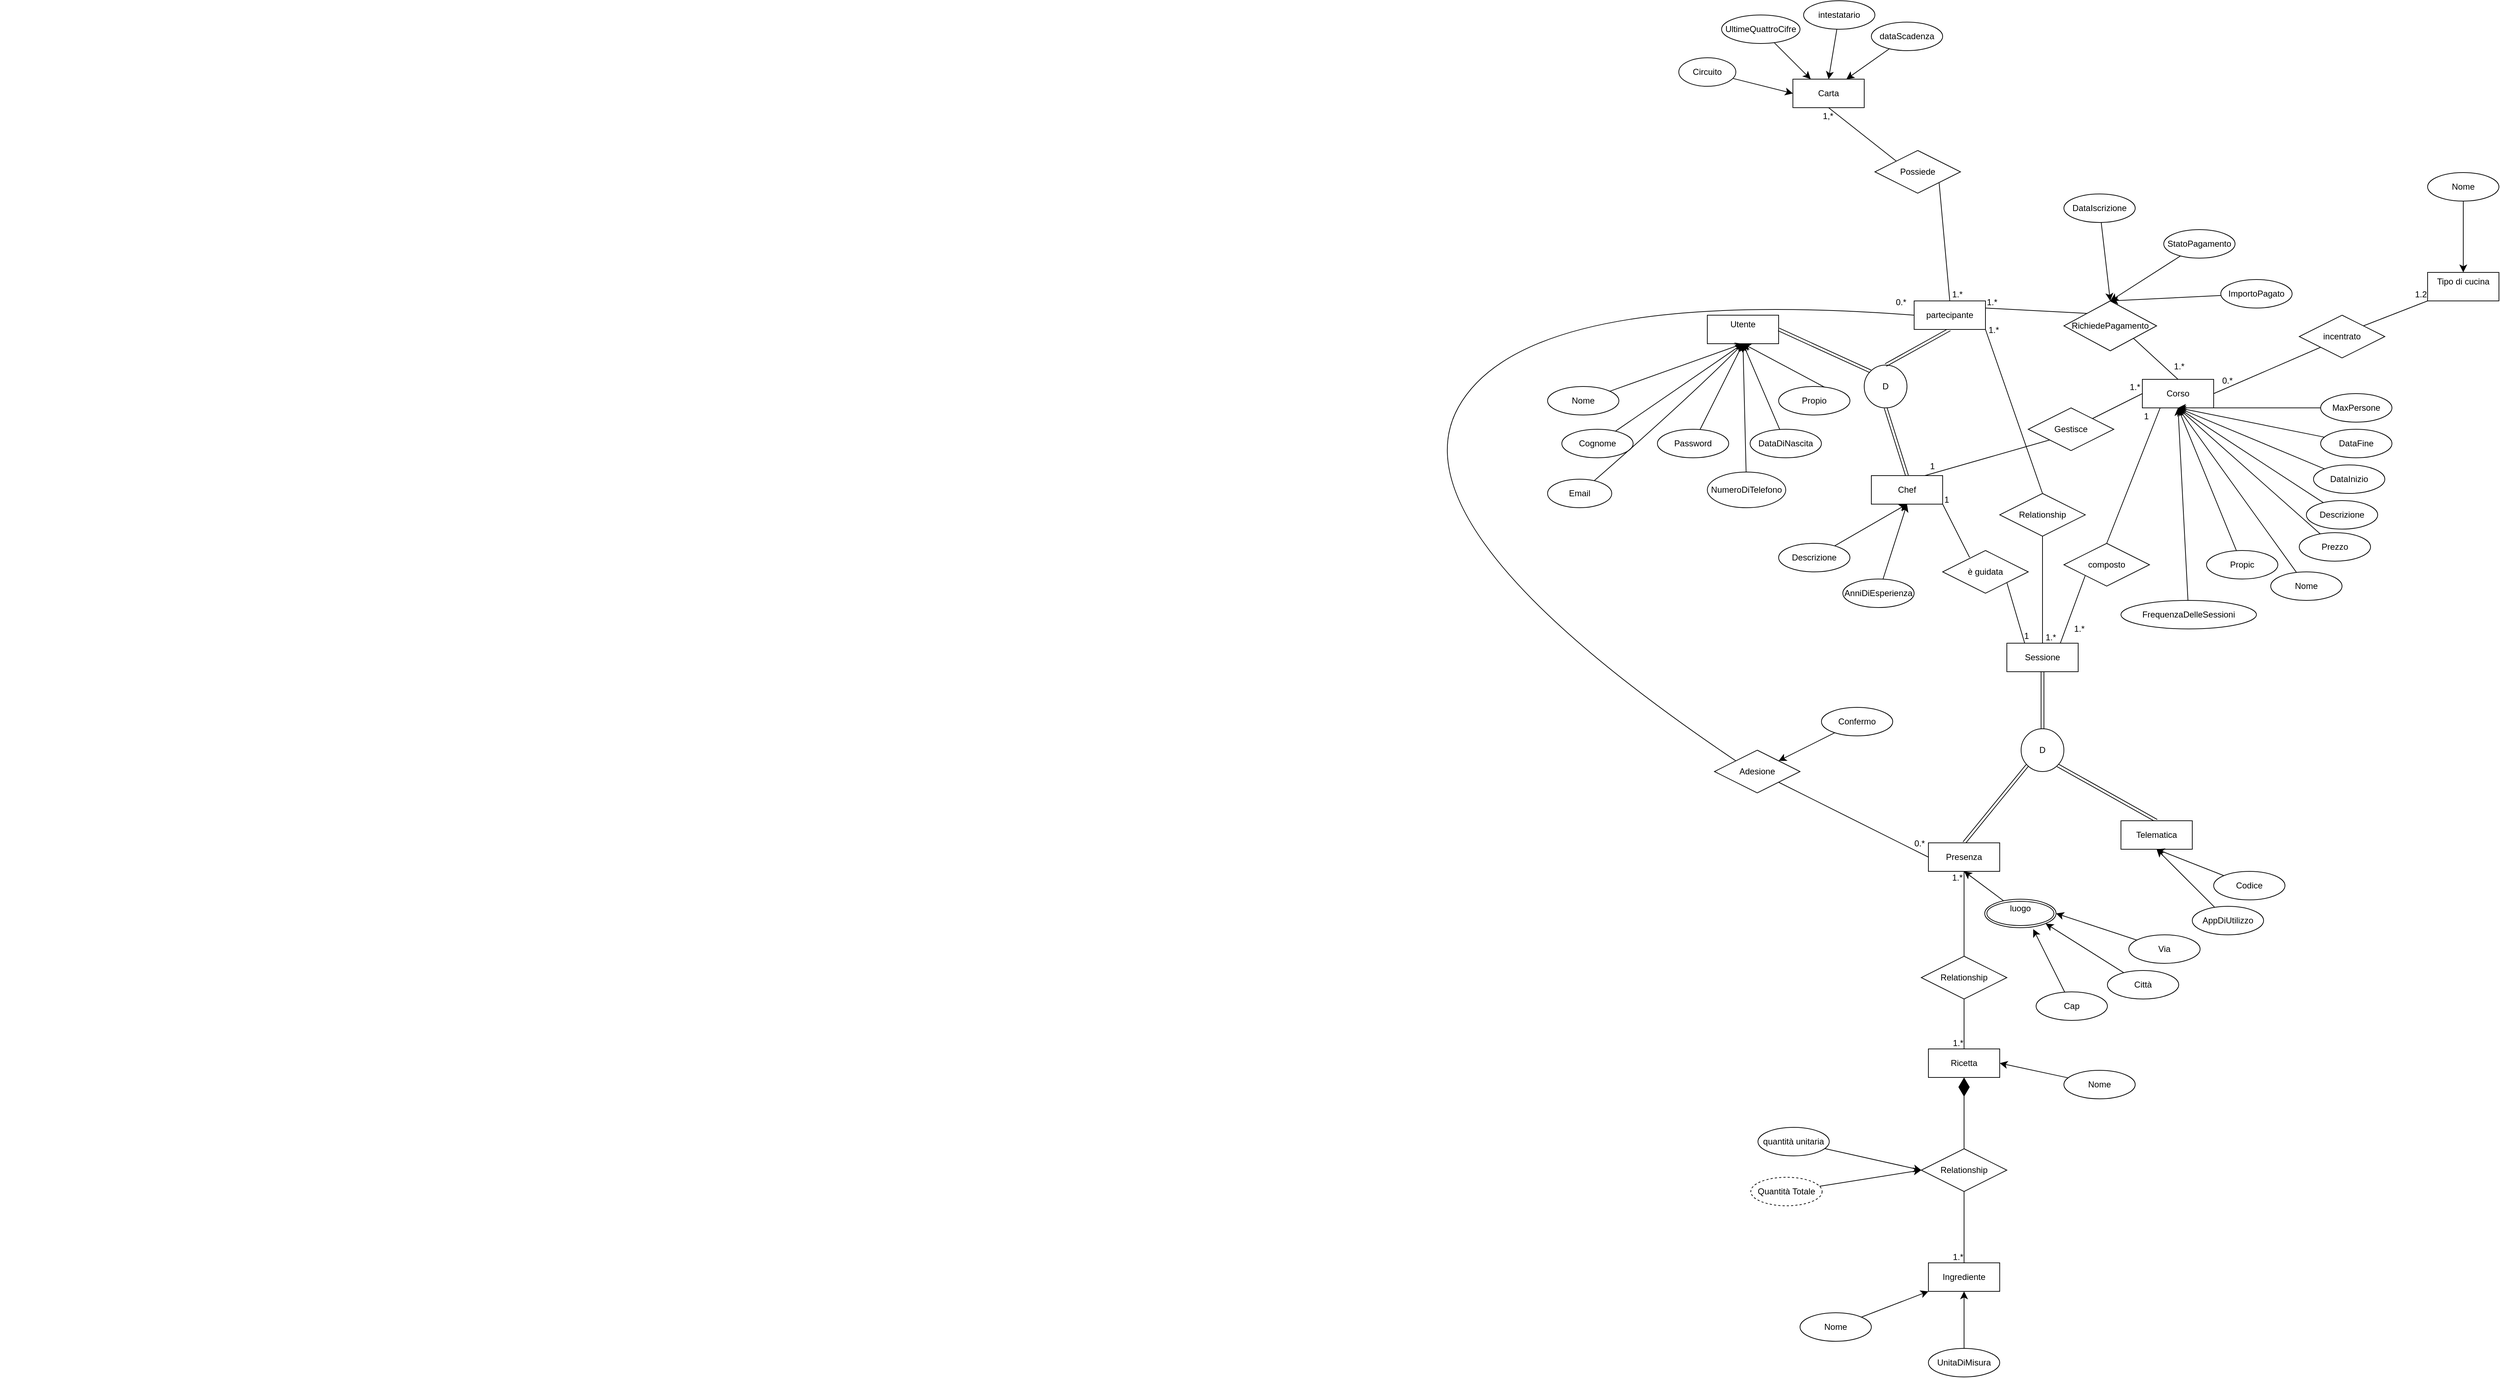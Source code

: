 <mxfile version="27.1.6">
  <diagram name="Pagina-1" id="_8NmQtCOpADm9g1WlO45">
    <mxGraphModel dx="6625" dy="2220" grid="1" gridSize="10" guides="1" tooltips="1" connect="1" arrows="1" fold="1" page="1" pageScale="1" pageWidth="3000" pageHeight="2000" math="0" shadow="0">
      <root>
        <mxCell id="0" />
        <mxCell id="1" parent="0" />
        <mxCell id="qrsXGmpvZLYkuF83ppaC-1" value="Carta" style="whiteSpace=wrap;html=1;align=center;" vertex="1" parent="1">
          <mxGeometry x="1124" y="160" width="100" height="40" as="geometry" />
        </mxCell>
        <mxCell id="qrsXGmpvZLYkuF83ppaC-8" style="edgeStyle=none;curved=1;rounded=0;orthogonalLoop=1;jettySize=auto;html=1;entryX=0.25;entryY=0;entryDx=0;entryDy=0;fontSize=12;startSize=8;endSize=8;" edge="1" parent="1" source="qrsXGmpvZLYkuF83ppaC-2" target="qrsXGmpvZLYkuF83ppaC-1">
          <mxGeometry relative="1" as="geometry" />
        </mxCell>
        <mxCell id="qrsXGmpvZLYkuF83ppaC-2" value="UltimeQuattroCifre" style="ellipse;whiteSpace=wrap;html=1;align=center;" vertex="1" parent="1">
          <mxGeometry x="1024" y="70" width="110" height="40" as="geometry" />
        </mxCell>
        <mxCell id="qrsXGmpvZLYkuF83ppaC-9" style="edgeStyle=none;curved=1;rounded=0;orthogonalLoop=1;jettySize=auto;html=1;entryX=0.5;entryY=0;entryDx=0;entryDy=0;fontSize=12;startSize=8;endSize=8;" edge="1" parent="1" source="qrsXGmpvZLYkuF83ppaC-3" target="qrsXGmpvZLYkuF83ppaC-1">
          <mxGeometry relative="1" as="geometry" />
        </mxCell>
        <mxCell id="qrsXGmpvZLYkuF83ppaC-3" value="intestatario" style="ellipse;whiteSpace=wrap;html=1;align=center;" vertex="1" parent="1">
          <mxGeometry x="1139" y="50" width="100" height="40" as="geometry" />
        </mxCell>
        <mxCell id="qrsXGmpvZLYkuF83ppaC-10" style="edgeStyle=none;curved=1;rounded=0;orthogonalLoop=1;jettySize=auto;html=1;entryX=0.75;entryY=0;entryDx=0;entryDy=0;fontSize=12;startSize=8;endSize=8;" edge="1" parent="1" source="qrsXGmpvZLYkuF83ppaC-4" target="qrsXGmpvZLYkuF83ppaC-1">
          <mxGeometry relative="1" as="geometry" />
        </mxCell>
        <mxCell id="qrsXGmpvZLYkuF83ppaC-4" value="dataScadenza" style="ellipse;whiteSpace=wrap;html=1;align=center;" vertex="1" parent="1">
          <mxGeometry x="1234" y="80" width="100" height="40" as="geometry" />
        </mxCell>
        <mxCell id="qrsXGmpvZLYkuF83ppaC-7" style="edgeStyle=none;curved=1;rounded=0;orthogonalLoop=1;jettySize=auto;html=1;entryX=0;entryY=0.5;entryDx=0;entryDy=0;fontSize=12;startSize=8;endSize=8;" edge="1" parent="1" source="qrsXGmpvZLYkuF83ppaC-5" target="qrsXGmpvZLYkuF83ppaC-1">
          <mxGeometry relative="1" as="geometry" />
        </mxCell>
        <mxCell id="qrsXGmpvZLYkuF83ppaC-5" value="Circuito" style="ellipse;whiteSpace=wrap;html=1;align=center;" vertex="1" parent="1">
          <mxGeometry x="964" y="130" width="80" height="40" as="geometry" />
        </mxCell>
        <mxCell id="qrsXGmpvZLYkuF83ppaC-11" value="Utente&lt;div&gt;&lt;br&gt;&lt;/div&gt;" style="whiteSpace=wrap;html=1;align=center;" vertex="1" parent="1">
          <mxGeometry x="1004" y="491" width="100" height="40" as="geometry" />
        </mxCell>
        <mxCell id="qrsXGmpvZLYkuF83ppaC-24" style="edgeStyle=none;curved=1;rounded=0;orthogonalLoop=1;jettySize=auto;html=1;entryX=0.5;entryY=1;entryDx=0;entryDy=0;fontSize=12;startSize=8;endSize=8;" edge="1" parent="1" source="qrsXGmpvZLYkuF83ppaC-12" target="qrsXGmpvZLYkuF83ppaC-11">
          <mxGeometry relative="1" as="geometry" />
        </mxCell>
        <mxCell id="qrsXGmpvZLYkuF83ppaC-12" value="Cognome" style="ellipse;whiteSpace=wrap;html=1;align=center;" vertex="1" parent="1">
          <mxGeometry x="800" y="651" width="100" height="40" as="geometry" />
        </mxCell>
        <mxCell id="qrsXGmpvZLYkuF83ppaC-22" style="edgeStyle=none;curved=1;rounded=0;orthogonalLoop=1;jettySize=auto;html=1;entryX=0.5;entryY=1;entryDx=0;entryDy=0;fontSize=12;startSize=8;endSize=8;exitX=1;exitY=0.5;exitDx=0;exitDy=0;" edge="1" parent="1" source="qrsXGmpvZLYkuF83ppaC-13" target="qrsXGmpvZLYkuF83ppaC-11">
          <mxGeometry relative="1" as="geometry">
            <mxPoint x="882.627" y="473.699" as="sourcePoint" />
          </mxGeometry>
        </mxCell>
        <mxCell id="qrsXGmpvZLYkuF83ppaC-13" value="Propio" style="ellipse;whiteSpace=wrap;html=1;align=center;" vertex="1" parent="1">
          <mxGeometry x="1104" y="591" width="100" height="40" as="geometry" />
        </mxCell>
        <mxCell id="qrsXGmpvZLYkuF83ppaC-25" style="edgeStyle=none;curved=1;rounded=0;orthogonalLoop=1;jettySize=auto;html=1;entryX=0.5;entryY=1;entryDx=0;entryDy=0;fontSize=12;startSize=8;endSize=8;" edge="1" parent="1" source="qrsXGmpvZLYkuF83ppaC-14" target="qrsXGmpvZLYkuF83ppaC-11">
          <mxGeometry relative="1" as="geometry" />
        </mxCell>
        <mxCell id="qrsXGmpvZLYkuF83ppaC-14" value="Nome" style="ellipse;whiteSpace=wrap;html=1;align=center;" vertex="1" parent="1">
          <mxGeometry x="780" y="591" width="100" height="40" as="geometry" />
        </mxCell>
        <mxCell id="qrsXGmpvZLYkuF83ppaC-23" style="edgeStyle=none;curved=1;rounded=0;orthogonalLoop=1;jettySize=auto;html=1;entryX=0.5;entryY=1;entryDx=0;entryDy=0;fontSize=12;startSize=8;endSize=8;" edge="1" parent="1" source="qrsXGmpvZLYkuF83ppaC-15" target="qrsXGmpvZLYkuF83ppaC-11">
          <mxGeometry relative="1" as="geometry" />
        </mxCell>
        <mxCell id="qrsXGmpvZLYkuF83ppaC-15" value="NumeroDiTelefono" style="ellipse;whiteSpace=wrap;html=1;align=center;" vertex="1" parent="1">
          <mxGeometry x="1004" y="711" width="110" height="50" as="geometry" />
        </mxCell>
        <mxCell id="qrsXGmpvZLYkuF83ppaC-21" style="edgeStyle=none;curved=1;rounded=0;orthogonalLoop=1;jettySize=auto;html=1;entryX=0.5;entryY=1;entryDx=0;entryDy=0;fontSize=12;startSize=8;endSize=8;" edge="1" parent="1" source="qrsXGmpvZLYkuF83ppaC-16" target="qrsXGmpvZLYkuF83ppaC-11">
          <mxGeometry relative="1" as="geometry" />
        </mxCell>
        <mxCell id="qrsXGmpvZLYkuF83ppaC-16" value="DataDiNascita" style="ellipse;whiteSpace=wrap;html=1;align=center;" vertex="1" parent="1">
          <mxGeometry x="1064" y="651" width="100" height="40" as="geometry" />
        </mxCell>
        <mxCell id="qrsXGmpvZLYkuF83ppaC-19" style="edgeStyle=none;curved=1;rounded=0;orthogonalLoop=1;jettySize=auto;html=1;entryX=0.5;entryY=1;entryDx=0;entryDy=0;fontSize=12;startSize=8;endSize=8;" edge="1" parent="1" source="qrsXGmpvZLYkuF83ppaC-17" target="qrsXGmpvZLYkuF83ppaC-11">
          <mxGeometry relative="1" as="geometry">
            <Array as="points">
              <mxPoint x="974" y="611" />
            </Array>
          </mxGeometry>
        </mxCell>
        <mxCell id="qrsXGmpvZLYkuF83ppaC-17" value="Email" style="ellipse;whiteSpace=wrap;html=1;align=center;" vertex="1" parent="1">
          <mxGeometry x="780" y="721" width="90" height="40" as="geometry" />
        </mxCell>
        <mxCell id="qrsXGmpvZLYkuF83ppaC-20" style="edgeStyle=none;curved=1;rounded=0;orthogonalLoop=1;jettySize=auto;html=1;entryX=0.5;entryY=1;entryDx=0;entryDy=0;fontSize=12;startSize=8;endSize=8;" edge="1" parent="1" source="qrsXGmpvZLYkuF83ppaC-18" target="qrsXGmpvZLYkuF83ppaC-11">
          <mxGeometry relative="1" as="geometry" />
        </mxCell>
        <mxCell id="qrsXGmpvZLYkuF83ppaC-18" value="Password" style="ellipse;whiteSpace=wrap;html=1;align=center;" vertex="1" parent="1">
          <mxGeometry x="934" y="651" width="100" height="40" as="geometry" />
        </mxCell>
        <mxCell id="qrsXGmpvZLYkuF83ppaC-26" value="" style="verticalLabelPosition=bottom;verticalAlign=top;html=1;shape=mxgraph.flowchart.on-page_reference;" vertex="1" parent="1">
          <mxGeometry x="1224" y="561" width="60" height="60" as="geometry" />
        </mxCell>
        <mxCell id="qrsXGmpvZLYkuF83ppaC-27" value="" style="shape=link;html=1;rounded=0;fontSize=12;startSize=8;endSize=8;curved=1;entryX=0.145;entryY=0.145;entryDx=0;entryDy=0;entryPerimeter=0;" edge="1" parent="1" target="qrsXGmpvZLYkuF83ppaC-26">
          <mxGeometry relative="1" as="geometry">
            <mxPoint x="1104" y="511" as="sourcePoint" />
            <mxPoint x="1264" y="511" as="targetPoint" />
          </mxGeometry>
        </mxCell>
        <mxCell id="qrsXGmpvZLYkuF83ppaC-31" value="D" style="text;html=1;align=center;verticalAlign=middle;whiteSpace=wrap;rounded=0;" vertex="1" parent="1">
          <mxGeometry x="1224" y="576" width="60" height="30" as="geometry" />
        </mxCell>
        <mxCell id="qrsXGmpvZLYkuF83ppaC-32" value="" style="shape=link;html=1;rounded=0;fontSize=12;startSize=8;endSize=8;curved=1;entryX=0.5;entryY=1;entryDx=0;entryDy=0;entryPerimeter=0;exitX=0.5;exitY=0;exitDx=0;exitDy=0;" edge="1" parent="1" source="qrsXGmpvZLYkuF83ppaC-35" target="qrsXGmpvZLYkuF83ppaC-26">
          <mxGeometry width="100" relative="1" as="geometry">
            <mxPoint x="1264" y="711" as="sourcePoint" />
            <mxPoint x="1194" y="671" as="targetPoint" />
          </mxGeometry>
        </mxCell>
        <mxCell id="qrsXGmpvZLYkuF83ppaC-33" value="" style="shape=link;html=1;rounded=0;fontSize=12;startSize=8;endSize=8;curved=1;entryX=0.5;entryY=0;entryDx=0;entryDy=0;entryPerimeter=0;exitX=0.5;exitY=1;exitDx=0;exitDy=0;" edge="1" parent="1" source="qrsXGmpvZLYkuF83ppaC-34" target="qrsXGmpvZLYkuF83ppaC-26">
          <mxGeometry width="100" relative="1" as="geometry">
            <mxPoint x="1324" y="501" as="sourcePoint" />
            <mxPoint x="1194" y="581" as="targetPoint" />
          </mxGeometry>
        </mxCell>
        <mxCell id="qrsXGmpvZLYkuF83ppaC-34" value="partecipante" style="whiteSpace=wrap;html=1;align=center;" vertex="1" parent="1">
          <mxGeometry x="1294" y="471" width="100" height="40" as="geometry" />
        </mxCell>
        <mxCell id="qrsXGmpvZLYkuF83ppaC-35" value="Chef" style="whiteSpace=wrap;html=1;align=center;" vertex="1" parent="1">
          <mxGeometry x="1234" y="716" width="100" height="40" as="geometry" />
        </mxCell>
        <mxCell id="qrsXGmpvZLYkuF83ppaC-36" value="Possiede" style="shape=rhombus;perimeter=rhombusPerimeter;whiteSpace=wrap;html=1;align=center;" vertex="1" parent="1">
          <mxGeometry x="1239" y="260" width="120" height="60" as="geometry" />
        </mxCell>
        <mxCell id="qrsXGmpvZLYkuF83ppaC-40" value="" style="endArrow=none;html=1;rounded=0;fontSize=12;startSize=8;endSize=8;curved=1;entryX=0.5;entryY=0;entryDx=0;entryDy=0;exitX=1;exitY=1;exitDx=0;exitDy=0;" edge="1" parent="1" source="qrsXGmpvZLYkuF83ppaC-36" target="qrsXGmpvZLYkuF83ppaC-34">
          <mxGeometry relative="1" as="geometry">
            <mxPoint x="1144" y="411" as="sourcePoint" />
            <mxPoint x="1304" y="411" as="targetPoint" />
          </mxGeometry>
        </mxCell>
        <mxCell id="qrsXGmpvZLYkuF83ppaC-42" value="1.*" style="resizable=0;html=1;whiteSpace=wrap;align=right;verticalAlign=bottom;" connectable="0" vertex="1" parent="qrsXGmpvZLYkuF83ppaC-40">
          <mxGeometry x="1" relative="1" as="geometry">
            <mxPoint x="20" as="offset" />
          </mxGeometry>
        </mxCell>
        <mxCell id="qrsXGmpvZLYkuF83ppaC-43" value="" style="endArrow=none;html=1;rounded=0;fontSize=12;startSize=8;endSize=8;curved=1;exitX=0.5;exitY=1;exitDx=0;exitDy=0;entryX=0;entryY=0;entryDx=0;entryDy=0;" edge="1" parent="1" source="qrsXGmpvZLYkuF83ppaC-1" target="qrsXGmpvZLYkuF83ppaC-36">
          <mxGeometry relative="1" as="geometry">
            <mxPoint x="1184" y="280" as="sourcePoint" />
            <mxPoint x="1344" y="280" as="targetPoint" />
          </mxGeometry>
        </mxCell>
        <mxCell id="qrsXGmpvZLYkuF83ppaC-44" value="1,*" style="resizable=0;html=1;whiteSpace=wrap;align=left;verticalAlign=bottom;" connectable="0" vertex="1" parent="qrsXGmpvZLYkuF83ppaC-43">
          <mxGeometry x="-1" relative="1" as="geometry">
            <mxPoint x="-10" y="20" as="offset" />
          </mxGeometry>
        </mxCell>
        <mxCell id="qrsXGmpvZLYkuF83ppaC-48" style="edgeStyle=none;curved=1;rounded=0;orthogonalLoop=1;jettySize=auto;html=1;entryX=0.5;entryY=1;entryDx=0;entryDy=0;fontSize=12;startSize=8;endSize=8;" edge="1" parent="1" source="qrsXGmpvZLYkuF83ppaC-47" target="qrsXGmpvZLYkuF83ppaC-35">
          <mxGeometry relative="1" as="geometry" />
        </mxCell>
        <mxCell id="qrsXGmpvZLYkuF83ppaC-47" value="Descrizione" style="ellipse;whiteSpace=wrap;html=1;align=center;" vertex="1" parent="1">
          <mxGeometry x="1104" y="811" width="100" height="40" as="geometry" />
        </mxCell>
        <mxCell id="qrsXGmpvZLYkuF83ppaC-50" style="edgeStyle=none;curved=1;rounded=0;orthogonalLoop=1;jettySize=auto;html=1;entryX=0.5;entryY=1;entryDx=0;entryDy=0;fontSize=12;startSize=8;endSize=8;" edge="1" parent="1" source="qrsXGmpvZLYkuF83ppaC-49" target="qrsXGmpvZLYkuF83ppaC-35">
          <mxGeometry relative="1" as="geometry" />
        </mxCell>
        <mxCell id="qrsXGmpvZLYkuF83ppaC-49" value="AnniDiEsperienza" style="ellipse;whiteSpace=wrap;html=1;align=center;" vertex="1" parent="1">
          <mxGeometry x="1194" y="861" width="100" height="40" as="geometry" />
        </mxCell>
        <mxCell id="qrsXGmpvZLYkuF83ppaC-51" value="Corso" style="whiteSpace=wrap;html=1;align=center;" vertex="1" parent="1">
          <mxGeometry x="1614" y="581" width="100" height="40" as="geometry" />
        </mxCell>
        <mxCell id="qrsXGmpvZLYkuF83ppaC-68" style="edgeStyle=none;curved=1;rounded=0;orthogonalLoop=1;jettySize=auto;html=1;entryX=0.5;entryY=1;entryDx=0;entryDy=0;fontSize=12;startSize=8;endSize=8;" edge="1" parent="1" source="qrsXGmpvZLYkuF83ppaC-52" target="qrsXGmpvZLYkuF83ppaC-51">
          <mxGeometry relative="1" as="geometry" />
        </mxCell>
        <mxCell id="qrsXGmpvZLYkuF83ppaC-52" value="Nome" style="ellipse;whiteSpace=wrap;html=1;align=center;" vertex="1" parent="1">
          <mxGeometry x="1794" y="851" width="100" height="40" as="geometry" />
        </mxCell>
        <mxCell id="qrsXGmpvZLYkuF83ppaC-61" style="edgeStyle=none;curved=1;rounded=0;orthogonalLoop=1;jettySize=auto;html=1;entryX=0.5;entryY=1;entryDx=0;entryDy=0;fontSize=12;startSize=8;endSize=8;" edge="1" parent="1" source="qrsXGmpvZLYkuF83ppaC-54" target="qrsXGmpvZLYkuF83ppaC-51">
          <mxGeometry relative="1" as="geometry" />
        </mxCell>
        <mxCell id="qrsXGmpvZLYkuF83ppaC-54" value="FrequenzaDelleSessioni" style="ellipse;whiteSpace=wrap;html=1;align=center;" vertex="1" parent="1">
          <mxGeometry x="1584" y="891" width="190" height="40" as="geometry" />
        </mxCell>
        <mxCell id="qrsXGmpvZLYkuF83ppaC-66" style="edgeStyle=none;curved=1;rounded=0;orthogonalLoop=1;jettySize=auto;html=1;entryX=0.5;entryY=1;entryDx=0;entryDy=0;fontSize=12;startSize=8;endSize=8;" edge="1" parent="1" source="qrsXGmpvZLYkuF83ppaC-55" target="qrsXGmpvZLYkuF83ppaC-51">
          <mxGeometry relative="1" as="geometry" />
        </mxCell>
        <mxCell id="qrsXGmpvZLYkuF83ppaC-55" value="Propic" style="ellipse;whiteSpace=wrap;html=1;align=center;" vertex="1" parent="1">
          <mxGeometry x="1704" y="821" width="100" height="40" as="geometry" />
        </mxCell>
        <mxCell id="qrsXGmpvZLYkuF83ppaC-62" style="edgeStyle=none;curved=1;rounded=0;orthogonalLoop=1;jettySize=auto;html=1;entryX=0.5;entryY=1;entryDx=0;entryDy=0;fontSize=12;startSize=8;endSize=8;" edge="1" parent="1" source="qrsXGmpvZLYkuF83ppaC-56" target="qrsXGmpvZLYkuF83ppaC-51">
          <mxGeometry relative="1" as="geometry" />
        </mxCell>
        <mxCell id="qrsXGmpvZLYkuF83ppaC-56" value="Prezzo" style="ellipse;whiteSpace=wrap;html=1;align=center;" vertex="1" parent="1">
          <mxGeometry x="1834" y="796" width="100" height="40" as="geometry" />
        </mxCell>
        <mxCell id="qrsXGmpvZLYkuF83ppaC-63" style="edgeStyle=none;curved=1;rounded=0;orthogonalLoop=1;jettySize=auto;html=1;entryX=0.5;entryY=1;entryDx=0;entryDy=0;fontSize=12;startSize=8;endSize=8;" edge="1" parent="1" source="qrsXGmpvZLYkuF83ppaC-57" target="qrsXGmpvZLYkuF83ppaC-51">
          <mxGeometry relative="1" as="geometry" />
        </mxCell>
        <mxCell id="qrsXGmpvZLYkuF83ppaC-57" value="Descrizione" style="ellipse;whiteSpace=wrap;html=1;align=center;" vertex="1" parent="1">
          <mxGeometry x="1844" y="751" width="100" height="40" as="geometry" />
        </mxCell>
        <mxCell id="qrsXGmpvZLYkuF83ppaC-64" style="edgeStyle=none;curved=1;rounded=0;orthogonalLoop=1;jettySize=auto;html=1;entryX=0.5;entryY=1;entryDx=0;entryDy=0;fontSize=12;startSize=8;endSize=8;" edge="1" parent="1" source="qrsXGmpvZLYkuF83ppaC-58" target="qrsXGmpvZLYkuF83ppaC-51">
          <mxGeometry relative="1" as="geometry" />
        </mxCell>
        <mxCell id="qrsXGmpvZLYkuF83ppaC-58" value="DataInizio" style="ellipse;whiteSpace=wrap;html=1;align=center;" vertex="1" parent="1">
          <mxGeometry x="1854" y="701" width="100" height="40" as="geometry" />
        </mxCell>
        <mxCell id="qrsXGmpvZLYkuF83ppaC-65" style="edgeStyle=none;curved=1;rounded=0;orthogonalLoop=1;jettySize=auto;html=1;entryX=0.5;entryY=1;entryDx=0;entryDy=0;fontSize=12;startSize=8;endSize=8;" edge="1" parent="1" source="qrsXGmpvZLYkuF83ppaC-59" target="qrsXGmpvZLYkuF83ppaC-51">
          <mxGeometry relative="1" as="geometry" />
        </mxCell>
        <mxCell id="qrsXGmpvZLYkuF83ppaC-59" value="DataFine" style="ellipse;whiteSpace=wrap;html=1;align=center;" vertex="1" parent="1">
          <mxGeometry x="1864" y="651" width="100" height="40" as="geometry" />
        </mxCell>
        <mxCell id="qrsXGmpvZLYkuF83ppaC-67" style="edgeStyle=none;curved=1;rounded=0;orthogonalLoop=1;jettySize=auto;html=1;entryX=0.5;entryY=1;entryDx=0;entryDy=0;fontSize=12;startSize=8;endSize=8;" edge="1" parent="1" source="qrsXGmpvZLYkuF83ppaC-60" target="qrsXGmpvZLYkuF83ppaC-51">
          <mxGeometry relative="1" as="geometry" />
        </mxCell>
        <mxCell id="qrsXGmpvZLYkuF83ppaC-60" value="MaxPersone" style="ellipse;whiteSpace=wrap;html=1;align=center;" vertex="1" parent="1">
          <mxGeometry x="1864" y="601" width="100" height="40" as="geometry" />
        </mxCell>
        <mxCell id="qrsXGmpvZLYkuF83ppaC-69" value="RichiedePagamento" style="shape=rhombus;perimeter=rhombusPerimeter;whiteSpace=wrap;html=1;align=center;" vertex="1" parent="1">
          <mxGeometry x="1504" y="471" width="130" height="70" as="geometry" />
        </mxCell>
        <mxCell id="qrsXGmpvZLYkuF83ppaC-72" value="" style="endArrow=none;html=1;rounded=0;fontSize=12;startSize=8;endSize=8;curved=1;entryX=0.5;entryY=0;entryDx=0;entryDy=0;exitX=1;exitY=1;exitDx=0;exitDy=0;" edge="1" parent="1" source="qrsXGmpvZLYkuF83ppaC-69" target="qrsXGmpvZLYkuF83ppaC-51">
          <mxGeometry relative="1" as="geometry">
            <mxPoint x="1394" y="551" as="sourcePoint" />
            <mxPoint x="1554" y="551" as="targetPoint" />
          </mxGeometry>
        </mxCell>
        <mxCell id="qrsXGmpvZLYkuF83ppaC-74" value="1.*" style="resizable=0;html=1;whiteSpace=wrap;align=right;verticalAlign=bottom;" connectable="0" vertex="1" parent="qrsXGmpvZLYkuF83ppaC-72">
          <mxGeometry x="1" relative="1" as="geometry">
            <mxPoint x="10" y="-10" as="offset" />
          </mxGeometry>
        </mxCell>
        <mxCell id="qrsXGmpvZLYkuF83ppaC-75" value="" style="endArrow=none;html=1;rounded=0;fontSize=12;startSize=8;endSize=8;curved=1;exitX=1;exitY=0.25;exitDx=0;exitDy=0;entryX=0;entryY=0;entryDx=0;entryDy=0;" edge="1" parent="1" source="qrsXGmpvZLYkuF83ppaC-34" target="qrsXGmpvZLYkuF83ppaC-69">
          <mxGeometry relative="1" as="geometry">
            <mxPoint x="1394" y="551" as="sourcePoint" />
            <mxPoint x="1554" y="551" as="targetPoint" />
          </mxGeometry>
        </mxCell>
        <mxCell id="qrsXGmpvZLYkuF83ppaC-76" value="1.*" style="resizable=0;html=1;whiteSpace=wrap;align=left;verticalAlign=bottom;" connectable="0" vertex="1" parent="qrsXGmpvZLYkuF83ppaC-75">
          <mxGeometry x="-1" relative="1" as="geometry" />
        </mxCell>
        <mxCell id="qrsXGmpvZLYkuF83ppaC-81" style="edgeStyle=none;curved=1;rounded=0;orthogonalLoop=1;jettySize=auto;html=1;entryX=0.5;entryY=0;entryDx=0;entryDy=0;fontSize=12;startSize=8;endSize=8;" edge="1" parent="1" source="qrsXGmpvZLYkuF83ppaC-78" target="qrsXGmpvZLYkuF83ppaC-69">
          <mxGeometry relative="1" as="geometry" />
        </mxCell>
        <mxCell id="qrsXGmpvZLYkuF83ppaC-78" value="DataIscrizione" style="ellipse;whiteSpace=wrap;html=1;align=center;" vertex="1" parent="1">
          <mxGeometry x="1504" y="321" width="100" height="40" as="geometry" />
        </mxCell>
        <mxCell id="qrsXGmpvZLYkuF83ppaC-82" style="edgeStyle=none;curved=1;rounded=0;orthogonalLoop=1;jettySize=auto;html=1;entryX=0.5;entryY=0;entryDx=0;entryDy=0;fontSize=12;startSize=8;endSize=8;" edge="1" parent="1" source="qrsXGmpvZLYkuF83ppaC-79" target="qrsXGmpvZLYkuF83ppaC-69">
          <mxGeometry relative="1" as="geometry" />
        </mxCell>
        <mxCell id="qrsXGmpvZLYkuF83ppaC-79" value="StatoPagamento" style="ellipse;whiteSpace=wrap;html=1;align=center;" vertex="1" parent="1">
          <mxGeometry x="1644" y="371" width="100" height="40" as="geometry" />
        </mxCell>
        <mxCell id="qrsXGmpvZLYkuF83ppaC-83" style="edgeStyle=none;curved=1;rounded=0;orthogonalLoop=1;jettySize=auto;html=1;entryX=0.5;entryY=0;entryDx=0;entryDy=0;fontSize=12;startSize=8;endSize=8;" edge="1" parent="1" source="qrsXGmpvZLYkuF83ppaC-80" target="qrsXGmpvZLYkuF83ppaC-69">
          <mxGeometry relative="1" as="geometry" />
        </mxCell>
        <mxCell id="qrsXGmpvZLYkuF83ppaC-80" value="ImportoPagato" style="ellipse;whiteSpace=wrap;html=1;align=center;" vertex="1" parent="1">
          <mxGeometry x="1724" y="441" width="100" height="40" as="geometry" />
        </mxCell>
        <mxCell id="qrsXGmpvZLYkuF83ppaC-84" value="Gestisce" style="shape=rhombus;perimeter=rhombusPerimeter;whiteSpace=wrap;html=1;align=center;" vertex="1" parent="1">
          <mxGeometry x="1454" y="621" width="120" height="60" as="geometry" />
        </mxCell>
        <mxCell id="qrsXGmpvZLYkuF83ppaC-85" value="" style="endArrow=none;html=1;rounded=0;fontSize=12;startSize=8;endSize=8;curved=1;exitX=0.75;exitY=0;exitDx=0;exitDy=0;entryX=0;entryY=1;entryDx=0;entryDy=0;" edge="1" parent="1" source="qrsXGmpvZLYkuF83ppaC-35" target="qrsXGmpvZLYkuF83ppaC-84">
          <mxGeometry relative="1" as="geometry">
            <mxPoint x="1384" y="831" as="sourcePoint" />
            <mxPoint x="1544" y="831" as="targetPoint" />
          </mxGeometry>
        </mxCell>
        <mxCell id="qrsXGmpvZLYkuF83ppaC-87" value="1" style="resizable=0;html=1;whiteSpace=wrap;align=right;verticalAlign=bottom;" connectable="0" vertex="1" parent="qrsXGmpvZLYkuF83ppaC-85">
          <mxGeometry x="1" relative="1" as="geometry">
            <mxPoint x="-159" y="45" as="offset" />
          </mxGeometry>
        </mxCell>
        <mxCell id="qrsXGmpvZLYkuF83ppaC-88" value="" style="endArrow=none;html=1;rounded=0;fontSize=12;startSize=8;endSize=8;curved=1;exitX=1;exitY=0;exitDx=0;exitDy=0;entryX=0;entryY=0.5;entryDx=0;entryDy=0;" edge="1" parent="1" source="qrsXGmpvZLYkuF83ppaC-84" target="qrsXGmpvZLYkuF83ppaC-51">
          <mxGeometry relative="1" as="geometry">
            <mxPoint x="1414" y="841" as="sourcePoint" />
            <mxPoint x="1574" y="841" as="targetPoint" />
          </mxGeometry>
        </mxCell>
        <mxCell id="qrsXGmpvZLYkuF83ppaC-90" value="1.*" style="resizable=0;html=1;whiteSpace=wrap;align=right;verticalAlign=bottom;" connectable="0" vertex="1" parent="qrsXGmpvZLYkuF83ppaC-88">
          <mxGeometry x="1" relative="1" as="geometry">
            <mxPoint x="-2" as="offset" />
          </mxGeometry>
        </mxCell>
        <mxCell id="qrsXGmpvZLYkuF83ppaC-96" value="Tipo di cucina&lt;div&gt;&lt;br&gt;&lt;/div&gt;" style="whiteSpace=wrap;html=1;align=center;" vertex="1" parent="1">
          <mxGeometry x="2014" y="431" width="100" height="40" as="geometry" />
        </mxCell>
        <mxCell id="qrsXGmpvZLYkuF83ppaC-100" style="edgeStyle=none;curved=1;rounded=0;orthogonalLoop=1;jettySize=auto;html=1;entryX=0.5;entryY=0;entryDx=0;entryDy=0;fontSize=12;startSize=8;endSize=8;" edge="1" parent="1" source="qrsXGmpvZLYkuF83ppaC-99" target="qrsXGmpvZLYkuF83ppaC-96">
          <mxGeometry relative="1" as="geometry" />
        </mxCell>
        <mxCell id="qrsXGmpvZLYkuF83ppaC-99" value="Nome" style="ellipse;whiteSpace=wrap;html=1;align=center;" vertex="1" parent="1">
          <mxGeometry x="2014" y="291" width="100" height="40" as="geometry" />
        </mxCell>
        <mxCell id="qrsXGmpvZLYkuF83ppaC-101" value="incentrato" style="shape=rhombus;perimeter=rhombusPerimeter;whiteSpace=wrap;html=1;align=center;" vertex="1" parent="1">
          <mxGeometry x="1834" y="491" width="120" height="60" as="geometry" />
        </mxCell>
        <mxCell id="qrsXGmpvZLYkuF83ppaC-102" value="" style="endArrow=none;html=1;rounded=0;fontSize=12;startSize=8;endSize=8;curved=1;exitX=1;exitY=0;exitDx=0;exitDy=0;entryX=0;entryY=1;entryDx=0;entryDy=0;" edge="1" parent="1" source="qrsXGmpvZLYkuF83ppaC-101" target="qrsXGmpvZLYkuF83ppaC-96">
          <mxGeometry relative="1" as="geometry">
            <mxPoint x="1894" y="441" as="sourcePoint" />
            <mxPoint x="2054" y="441" as="targetPoint" />
          </mxGeometry>
        </mxCell>
        <mxCell id="qrsXGmpvZLYkuF83ppaC-103" value="0.*" style="resizable=0;html=1;whiteSpace=wrap;align=left;verticalAlign=bottom;" connectable="0" vertex="1" parent="qrsXGmpvZLYkuF83ppaC-102">
          <mxGeometry x="-1" relative="1" as="geometry">
            <mxPoint x="-200" y="85" as="offset" />
          </mxGeometry>
        </mxCell>
        <mxCell id="qrsXGmpvZLYkuF83ppaC-105" value="" style="endArrow=none;html=1;rounded=0;fontSize=12;startSize=8;endSize=8;curved=1;exitX=1;exitY=0.5;exitDx=0;exitDy=0;entryX=0;entryY=1;entryDx=0;entryDy=0;" edge="1" parent="1" source="qrsXGmpvZLYkuF83ppaC-51" target="qrsXGmpvZLYkuF83ppaC-101">
          <mxGeometry relative="1" as="geometry">
            <mxPoint x="1774" y="581" as="sourcePoint" />
            <mxPoint x="1934" y="581" as="targetPoint" />
          </mxGeometry>
        </mxCell>
        <mxCell id="qrsXGmpvZLYkuF83ppaC-107" value="1.2" style="resizable=0;html=1;whiteSpace=wrap;align=right;verticalAlign=bottom;" connectable="0" vertex="1" parent="qrsXGmpvZLYkuF83ppaC-105">
          <mxGeometry x="1" relative="1" as="geometry">
            <mxPoint x="150" y="-65" as="offset" />
          </mxGeometry>
        </mxCell>
        <mxCell id="qrsXGmpvZLYkuF83ppaC-109" style="edgeStyle=none;curved=1;rounded=0;orthogonalLoop=1;jettySize=auto;html=1;exitX=1;exitY=0;exitDx=0;exitDy=0;fontSize=12;startSize=8;endSize=8;" edge="1" parent="1" source="qrsXGmpvZLYkuF83ppaC-58" target="qrsXGmpvZLYkuF83ppaC-58">
          <mxGeometry relative="1" as="geometry" />
        </mxCell>
        <mxCell id="qrsXGmpvZLYkuF83ppaC-110" value="Sessione" style="whiteSpace=wrap;html=1;align=center;" vertex="1" parent="1">
          <mxGeometry x="1424" y="951" width="100" height="40" as="geometry" />
        </mxCell>
        <mxCell id="qrsXGmpvZLYkuF83ppaC-114" value="" style="shape=link;html=1;rounded=0;fontSize=12;startSize=8;endSize=8;curved=1;entryX=0.5;entryY=1;entryDx=0;entryDy=0;" edge="1" parent="1" target="qrsXGmpvZLYkuF83ppaC-110">
          <mxGeometry width="100" relative="1" as="geometry">
            <mxPoint x="1474" y="1071" as="sourcePoint" />
            <mxPoint x="1464" y="1041" as="targetPoint" />
          </mxGeometry>
        </mxCell>
        <mxCell id="qrsXGmpvZLYkuF83ppaC-115" value="" style="verticalLabelPosition=bottom;verticalAlign=top;html=1;shape=mxgraph.flowchart.on-page_reference;" vertex="1" parent="1">
          <mxGeometry x="1444" y="1071" width="60" height="60" as="geometry" />
        </mxCell>
        <mxCell id="qrsXGmpvZLYkuF83ppaC-116" value="D" style="text;html=1;align=center;verticalAlign=middle;whiteSpace=wrap;rounded=0;" vertex="1" parent="1">
          <mxGeometry x="1444" y="1086" width="60" height="30" as="geometry" />
        </mxCell>
        <mxCell id="qrsXGmpvZLYkuF83ppaC-118" value="" style="shape=link;html=1;rounded=0;fontSize=12;startSize=8;endSize=8;curved=1;entryX=0.145;entryY=0.855;entryDx=0;entryDy=0;entryPerimeter=0;exitX=0.5;exitY=0;exitDx=0;exitDy=0;" edge="1" parent="1" source="qrsXGmpvZLYkuF83ppaC-120" target="qrsXGmpvZLYkuF83ppaC-115">
          <mxGeometry width="100" relative="1" as="geometry">
            <mxPoint x="1384" y="1191" as="sourcePoint" />
            <mxPoint x="1434" y="1161" as="targetPoint" />
          </mxGeometry>
        </mxCell>
        <mxCell id="qrsXGmpvZLYkuF83ppaC-119" value="" style="shape=link;html=1;rounded=0;fontSize=12;startSize=8;endSize=8;curved=1;entryX=0.855;entryY=0.855;entryDx=0;entryDy=0;entryPerimeter=0;exitX=0.5;exitY=0;exitDx=0;exitDy=0;" edge="1" parent="1" source="qrsXGmpvZLYkuF83ppaC-121" target="qrsXGmpvZLYkuF83ppaC-115">
          <mxGeometry width="100" relative="1" as="geometry">
            <mxPoint x="1564" y="1211" as="sourcePoint" />
            <mxPoint x="1484" y="1221" as="targetPoint" />
          </mxGeometry>
        </mxCell>
        <mxCell id="qrsXGmpvZLYkuF83ppaC-120" value="Presenza" style="whiteSpace=wrap;html=1;align=center;" vertex="1" parent="1">
          <mxGeometry x="1314" y="1231" width="100" height="40" as="geometry" />
        </mxCell>
        <mxCell id="qrsXGmpvZLYkuF83ppaC-121" value="Telematica" style="whiteSpace=wrap;html=1;align=center;" vertex="1" parent="1">
          <mxGeometry x="1584" y="1200" width="100" height="40" as="geometry" />
        </mxCell>
        <mxCell id="qrsXGmpvZLYkuF83ppaC-124" style="edgeStyle=none;curved=1;rounded=0;orthogonalLoop=1;jettySize=auto;html=1;entryX=0.5;entryY=1;entryDx=0;entryDy=0;fontSize=12;startSize=8;endSize=8;" edge="1" parent="1" source="qrsXGmpvZLYkuF83ppaC-178" target="qrsXGmpvZLYkuF83ppaC-120">
          <mxGeometry relative="1" as="geometry">
            <mxPoint x="1417.047" y="1304.155" as="sourcePoint" />
          </mxGeometry>
        </mxCell>
        <mxCell id="qrsXGmpvZLYkuF83ppaC-129" style="edgeStyle=none;curved=1;rounded=0;orthogonalLoop=1;jettySize=auto;html=1;entryX=0.5;entryY=1;entryDx=0;entryDy=0;fontSize=12;startSize=8;endSize=8;" edge="1" parent="1" source="qrsXGmpvZLYkuF83ppaC-126" target="qrsXGmpvZLYkuF83ppaC-121">
          <mxGeometry relative="1" as="geometry" />
        </mxCell>
        <mxCell id="qrsXGmpvZLYkuF83ppaC-126" value="AppDiUtilizzo" style="ellipse;whiteSpace=wrap;html=1;align=center;" vertex="1" parent="1">
          <mxGeometry x="1684" y="1320" width="100" height="40" as="geometry" />
        </mxCell>
        <mxCell id="qrsXGmpvZLYkuF83ppaC-130" style="edgeStyle=none;curved=1;rounded=0;orthogonalLoop=1;jettySize=auto;html=1;entryX=0.5;entryY=1;entryDx=0;entryDy=0;fontSize=12;startSize=8;endSize=8;" edge="1" parent="1" source="qrsXGmpvZLYkuF83ppaC-127" target="qrsXGmpvZLYkuF83ppaC-121">
          <mxGeometry relative="1" as="geometry" />
        </mxCell>
        <mxCell id="qrsXGmpvZLYkuF83ppaC-127" value="Codice" style="ellipse;whiteSpace=wrap;html=1;align=center;" vertex="1" parent="1">
          <mxGeometry x="1714" y="1271" width="100" height="40" as="geometry" />
        </mxCell>
        <mxCell id="qrsXGmpvZLYkuF83ppaC-131" value="è guidata" style="shape=rhombus;perimeter=rhombusPerimeter;whiteSpace=wrap;html=1;align=center;" vertex="1" parent="1">
          <mxGeometry x="1334" y="821" width="120" height="60" as="geometry" />
        </mxCell>
        <mxCell id="qrsXGmpvZLYkuF83ppaC-132" value="" style="endArrow=none;html=1;rounded=0;fontSize=12;startSize=8;endSize=8;curved=1;entryX=0.25;entryY=0;entryDx=0;entryDy=0;exitX=1;exitY=1;exitDx=0;exitDy=0;" edge="1" parent="1" source="qrsXGmpvZLYkuF83ppaC-131" target="qrsXGmpvZLYkuF83ppaC-110">
          <mxGeometry relative="1" as="geometry">
            <mxPoint x="1354" y="891" as="sourcePoint" />
            <mxPoint x="1514" y="891" as="targetPoint" />
          </mxGeometry>
        </mxCell>
        <mxCell id="qrsXGmpvZLYkuF83ppaC-133" value="1" style="resizable=0;html=1;whiteSpace=wrap;align=right;verticalAlign=bottom;" connectable="0" vertex="1" parent="qrsXGmpvZLYkuF83ppaC-132">
          <mxGeometry x="1" relative="1" as="geometry">
            <mxPoint x="8" y="-1" as="offset" />
          </mxGeometry>
        </mxCell>
        <mxCell id="qrsXGmpvZLYkuF83ppaC-134" value="" style="endArrow=none;html=1;rounded=0;fontSize=12;startSize=8;endSize=8;curved=1;exitX=0.315;exitY=0.163;exitDx=0;exitDy=0;exitPerimeter=0;entryX=1;entryY=1;entryDx=0;entryDy=0;" edge="1" parent="1" source="qrsXGmpvZLYkuF83ppaC-131" target="qrsXGmpvZLYkuF83ppaC-35">
          <mxGeometry relative="1" as="geometry">
            <mxPoint x="1204" y="991" as="sourcePoint" />
            <mxPoint x="1364" y="751" as="targetPoint" />
          </mxGeometry>
        </mxCell>
        <mxCell id="qrsXGmpvZLYkuF83ppaC-135" value="1" style="resizable=0;html=1;whiteSpace=wrap;align=right;verticalAlign=bottom;" connectable="0" vertex="1" parent="qrsXGmpvZLYkuF83ppaC-134">
          <mxGeometry x="1" relative="1" as="geometry">
            <mxPoint x="11" y="3" as="offset" />
          </mxGeometry>
        </mxCell>
        <mxCell id="qrsXGmpvZLYkuF83ppaC-136" value="Adesione" style="shape=rhombus;perimeter=rhombusPerimeter;whiteSpace=wrap;html=1;align=center;" vertex="1" parent="1">
          <mxGeometry x="1014" y="1101" width="120" height="60" as="geometry" />
        </mxCell>
        <mxCell id="qrsXGmpvZLYkuF83ppaC-138" style="edgeStyle=none;curved=1;rounded=0;orthogonalLoop=1;jettySize=auto;html=1;entryX=1;entryY=0;entryDx=0;entryDy=0;fontSize=12;startSize=8;endSize=8;" edge="1" parent="1" source="qrsXGmpvZLYkuF83ppaC-137" target="qrsXGmpvZLYkuF83ppaC-136">
          <mxGeometry relative="1" as="geometry" />
        </mxCell>
        <mxCell id="qrsXGmpvZLYkuF83ppaC-137" value="Confermo" style="ellipse;whiteSpace=wrap;html=1;align=center;" vertex="1" parent="1">
          <mxGeometry x="1164" y="1041" width="100" height="40" as="geometry" />
        </mxCell>
        <mxCell id="qrsXGmpvZLYkuF83ppaC-145" value="" style="endArrow=none;html=1;rounded=0;fontSize=12;startSize=8;endSize=8;curved=1;exitX=0;exitY=0.5;exitDx=0;exitDy=0;entryX=0;entryY=0;entryDx=0;entryDy=0;" edge="1" parent="1" source="qrsXGmpvZLYkuF83ppaC-34" target="qrsXGmpvZLYkuF83ppaC-136">
          <mxGeometry relative="1" as="geometry">
            <mxPoint x="700" y="900" as="sourcePoint" />
            <mxPoint x="860" y="900" as="targetPoint" />
            <Array as="points">
              <mxPoint x="750" y="450" />
              <mxPoint x="560" y="790" />
            </Array>
          </mxGeometry>
        </mxCell>
        <mxCell id="qrsXGmpvZLYkuF83ppaC-147" value="0.*" style="resizable=0;html=1;whiteSpace=wrap;align=right;verticalAlign=bottom;" connectable="0" vertex="1" parent="1">
          <mxGeometry x="1284" y="481" as="geometry" />
        </mxCell>
        <mxCell id="qrsXGmpvZLYkuF83ppaC-149" value="" style="endArrow=none;html=1;rounded=0;fontSize=12;startSize=8;endSize=8;curved=1;exitX=1;exitY=1;exitDx=0;exitDy=0;entryX=0;entryY=0.5;entryDx=0;entryDy=0;" edge="1" parent="1" source="qrsXGmpvZLYkuF83ppaC-136" target="qrsXGmpvZLYkuF83ppaC-120">
          <mxGeometry relative="1" as="geometry">
            <mxPoint x="1175" y="1180" as="sourcePoint" />
            <mxPoint x="1335" y="1180" as="targetPoint" />
          </mxGeometry>
        </mxCell>
        <mxCell id="qrsXGmpvZLYkuF83ppaC-150" value="0.*" style="resizable=0;html=1;whiteSpace=wrap;align=right;verticalAlign=bottom;" connectable="0" vertex="1" parent="qrsXGmpvZLYkuF83ppaC-149">
          <mxGeometry x="1" relative="1" as="geometry">
            <mxPoint x="-4" y="-11" as="offset" />
          </mxGeometry>
        </mxCell>
        <mxCell id="qrsXGmpvZLYkuF83ppaC-152" value="composto" style="shape=rhombus;perimeter=rhombusPerimeter;whiteSpace=wrap;html=1;align=center;" vertex="1" parent="1">
          <mxGeometry x="1504" y="811" width="120" height="60" as="geometry" />
        </mxCell>
        <mxCell id="qrsXGmpvZLYkuF83ppaC-157" value="" style="endArrow=none;html=1;rounded=0;fontSize=12;startSize=8;endSize=8;curved=1;exitX=0;exitY=1;exitDx=0;exitDy=0;entryX=0.75;entryY=0;entryDx=0;entryDy=0;" edge="1" parent="1" source="qrsXGmpvZLYkuF83ppaC-152" target="qrsXGmpvZLYkuF83ppaC-110">
          <mxGeometry relative="1" as="geometry">
            <mxPoint x="1665" y="1000" as="sourcePoint" />
            <mxPoint x="1895" y="1060" as="targetPoint" />
          </mxGeometry>
        </mxCell>
        <mxCell id="qrsXGmpvZLYkuF83ppaC-158" value="1.*" style="resizable=0;html=1;whiteSpace=wrap;align=right;verticalAlign=bottom;" connectable="0" vertex="1" parent="qrsXGmpvZLYkuF83ppaC-157">
          <mxGeometry x="1" relative="1" as="geometry">
            <mxPoint x="35" y="-11" as="offset" />
          </mxGeometry>
        </mxCell>
        <mxCell id="qrsXGmpvZLYkuF83ppaC-159" value="" style="endArrow=none;html=1;rounded=0;fontSize=12;startSize=8;endSize=8;curved=1;entryX=0.25;entryY=1;entryDx=0;entryDy=0;exitX=0.5;exitY=0;exitDx=0;exitDy=0;" edge="1" parent="1" source="qrsXGmpvZLYkuF83ppaC-152" target="qrsXGmpvZLYkuF83ppaC-51">
          <mxGeometry relative="1" as="geometry">
            <mxPoint x="1475" y="720" as="sourcePoint" />
            <mxPoint x="1635" y="720" as="targetPoint" />
          </mxGeometry>
        </mxCell>
        <mxCell id="qrsXGmpvZLYkuF83ppaC-160" value="1" style="resizable=0;html=1;whiteSpace=wrap;align=right;verticalAlign=bottom;" connectable="0" vertex="1" parent="qrsXGmpvZLYkuF83ppaC-159">
          <mxGeometry x="1" relative="1" as="geometry">
            <mxPoint x="-15" y="21" as="offset" />
          </mxGeometry>
        </mxCell>
        <mxCell id="qrsXGmpvZLYkuF83ppaC-161" value="Relationship" style="shape=rhombus;perimeter=rhombusPerimeter;whiteSpace=wrap;html=1;align=center;" vertex="1" parent="1">
          <mxGeometry x="1414" y="741" width="120" height="60" as="geometry" />
        </mxCell>
        <mxCell id="qrsXGmpvZLYkuF83ppaC-162" value="" style="endArrow=none;html=1;rounded=0;fontSize=12;startSize=8;endSize=8;curved=1;entryX=1;entryY=1;entryDx=0;entryDy=0;exitX=0.5;exitY=0;exitDx=0;exitDy=0;" edge="1" parent="1" source="qrsXGmpvZLYkuF83ppaC-161" target="qrsXGmpvZLYkuF83ppaC-34">
          <mxGeometry relative="1" as="geometry">
            <mxPoint x="1315" y="610" as="sourcePoint" />
            <mxPoint x="1475" y="610" as="targetPoint" />
          </mxGeometry>
        </mxCell>
        <mxCell id="qrsXGmpvZLYkuF83ppaC-163" value="1.*" style="resizable=0;html=1;whiteSpace=wrap;align=right;verticalAlign=bottom;" connectable="0" vertex="1" parent="qrsXGmpvZLYkuF83ppaC-162">
          <mxGeometry x="1" relative="1" as="geometry">
            <mxPoint x="20" y="9" as="offset" />
          </mxGeometry>
        </mxCell>
        <mxCell id="qrsXGmpvZLYkuF83ppaC-164" value="" style="endArrow=none;html=1;rounded=0;fontSize=12;startSize=8;endSize=8;curved=1;entryX=0.5;entryY=0;entryDx=0;entryDy=0;exitX=0.5;exitY=1;exitDx=0;exitDy=0;" edge="1" parent="1" source="qrsXGmpvZLYkuF83ppaC-161" target="qrsXGmpvZLYkuF83ppaC-110">
          <mxGeometry relative="1" as="geometry">
            <mxPoint x="905" y="930" as="sourcePoint" />
            <mxPoint x="1065" y="930" as="targetPoint" />
          </mxGeometry>
        </mxCell>
        <mxCell id="qrsXGmpvZLYkuF83ppaC-165" value="1.*" style="resizable=0;html=1;whiteSpace=wrap;align=right;verticalAlign=bottom;" connectable="0" vertex="1" parent="qrsXGmpvZLYkuF83ppaC-164">
          <mxGeometry x="1" relative="1" as="geometry">
            <mxPoint x="20" as="offset" />
          </mxGeometry>
        </mxCell>
        <mxCell id="qrsXGmpvZLYkuF83ppaC-166" value="Ricetta" style="whiteSpace=wrap;html=1;align=center;" vertex="1" parent="1">
          <mxGeometry x="1314" y="1520" width="100" height="40" as="geometry" />
        </mxCell>
        <mxCell id="qrsXGmpvZLYkuF83ppaC-168" style="edgeStyle=none;curved=1;rounded=0;orthogonalLoop=1;jettySize=auto;html=1;entryX=1;entryY=0.5;entryDx=0;entryDy=0;fontSize=12;startSize=8;endSize=8;" edge="1" parent="1" source="qrsXGmpvZLYkuF83ppaC-167" target="qrsXGmpvZLYkuF83ppaC-166">
          <mxGeometry relative="1" as="geometry" />
        </mxCell>
        <mxCell id="qrsXGmpvZLYkuF83ppaC-167" value="Nome" style="ellipse;whiteSpace=wrap;html=1;align=center;" vertex="1" parent="1">
          <mxGeometry x="1504" y="1550" width="100" height="40" as="geometry" />
        </mxCell>
        <mxCell id="qrsXGmpvZLYkuF83ppaC-169" value="Relationship" style="shape=rhombus;perimeter=rhombusPerimeter;whiteSpace=wrap;html=1;align=center;" vertex="1" parent="1">
          <mxGeometry x="1304" y="1390" width="120" height="60" as="geometry" />
        </mxCell>
        <mxCell id="qrsXGmpvZLYkuF83ppaC-170" value="Relationship" style="shape=rhombus;perimeter=rhombusPerimeter;whiteSpace=wrap;html=1;align=center;" vertex="1" parent="1">
          <mxGeometry x="1304" y="1660" width="120" height="60" as="geometry" />
        </mxCell>
        <mxCell id="qrsXGmpvZLYkuF83ppaC-172" value="Ingrediente" style="whiteSpace=wrap;html=1;align=center;" vertex="1" parent="1">
          <mxGeometry x="1314" y="1820" width="100" height="40" as="geometry" />
        </mxCell>
        <mxCell id="qrsXGmpvZLYkuF83ppaC-173" value="" style="endArrow=none;html=1;rounded=0;fontSize=12;startSize=8;endSize=8;curved=1;entryX=0.5;entryY=0;entryDx=0;entryDy=0;exitX=0.5;exitY=1;exitDx=0;exitDy=0;" edge="1" parent="1" source="qrsXGmpvZLYkuF83ppaC-169" target="qrsXGmpvZLYkuF83ppaC-166">
          <mxGeometry relative="1" as="geometry">
            <mxPoint x="1125" y="1410" as="sourcePoint" />
            <mxPoint x="1285" y="1410" as="targetPoint" />
          </mxGeometry>
        </mxCell>
        <mxCell id="qrsXGmpvZLYkuF83ppaC-174" value="1.*" style="resizable=0;html=1;whiteSpace=wrap;align=right;verticalAlign=bottom;" connectable="0" vertex="1" parent="qrsXGmpvZLYkuF83ppaC-173">
          <mxGeometry x="1" relative="1" as="geometry" />
        </mxCell>
        <mxCell id="qrsXGmpvZLYkuF83ppaC-176" value="" style="endArrow=none;html=1;rounded=0;fontSize=12;startSize=8;endSize=8;curved=1;entryX=0.5;entryY=1;entryDx=0;entryDy=0;exitX=0.5;exitY=0;exitDx=0;exitDy=0;" edge="1" parent="1" source="qrsXGmpvZLYkuF83ppaC-169" target="qrsXGmpvZLYkuF83ppaC-120">
          <mxGeometry relative="1" as="geometry">
            <mxPoint x="995" y="1300" as="sourcePoint" />
            <mxPoint x="1155" y="1300" as="targetPoint" />
          </mxGeometry>
        </mxCell>
        <mxCell id="qrsXGmpvZLYkuF83ppaC-177" value="1.*" style="resizable=0;html=1;whiteSpace=wrap;align=right;verticalAlign=bottom;" connectable="0" vertex="1" parent="qrsXGmpvZLYkuF83ppaC-176">
          <mxGeometry x="1" relative="1" as="geometry">
            <mxPoint x="-1" y="17" as="offset" />
          </mxGeometry>
        </mxCell>
        <mxCell id="qrsXGmpvZLYkuF83ppaC-178" value="luogo&lt;div&gt;&lt;br&gt;&lt;/div&gt;" style="ellipse;shape=doubleEllipse;margin=3;whiteSpace=wrap;html=1;align=center;" vertex="1" parent="1">
          <mxGeometry x="1392.997" y="1310.005" width="100" height="40" as="geometry" />
        </mxCell>
        <mxCell id="qrsXGmpvZLYkuF83ppaC-179" value="Cap" style="ellipse;whiteSpace=wrap;html=1;align=center;" vertex="1" parent="1">
          <mxGeometry x="1465" y="1440" width="100" height="40" as="geometry" />
        </mxCell>
        <mxCell id="qrsXGmpvZLYkuF83ppaC-182" style="edgeStyle=none;curved=1;rounded=0;orthogonalLoop=1;jettySize=auto;html=1;entryX=1;entryY=1;entryDx=0;entryDy=0;fontSize=12;startSize=8;endSize=8;" edge="1" parent="1" source="qrsXGmpvZLYkuF83ppaC-180" target="qrsXGmpvZLYkuF83ppaC-178">
          <mxGeometry relative="1" as="geometry" />
        </mxCell>
        <mxCell id="qrsXGmpvZLYkuF83ppaC-180" value="Città" style="ellipse;whiteSpace=wrap;html=1;align=center;" vertex="1" parent="1">
          <mxGeometry x="1565" y="1410" width="100" height="40" as="geometry" />
        </mxCell>
        <mxCell id="qrsXGmpvZLYkuF83ppaC-183" style="edgeStyle=none;curved=1;rounded=0;orthogonalLoop=1;jettySize=auto;html=1;entryX=0.68;entryY=1.05;entryDx=0;entryDy=0;entryPerimeter=0;fontSize=12;startSize=8;endSize=8;" edge="1" parent="1" source="qrsXGmpvZLYkuF83ppaC-179" target="qrsXGmpvZLYkuF83ppaC-178">
          <mxGeometry relative="1" as="geometry" />
        </mxCell>
        <mxCell id="qrsXGmpvZLYkuF83ppaC-185" style="edgeStyle=none;curved=1;rounded=0;orthogonalLoop=1;jettySize=auto;html=1;entryX=1;entryY=0.5;entryDx=0;entryDy=0;fontSize=12;startSize=8;endSize=8;" edge="1" parent="1" source="qrsXGmpvZLYkuF83ppaC-184" target="qrsXGmpvZLYkuF83ppaC-178">
          <mxGeometry relative="1" as="geometry" />
        </mxCell>
        <mxCell id="qrsXGmpvZLYkuF83ppaC-184" value="Via" style="ellipse;whiteSpace=wrap;html=1;align=center;" vertex="1" parent="1">
          <mxGeometry x="1595" y="1360" width="100" height="40" as="geometry" />
        </mxCell>
        <mxCell id="qrsXGmpvZLYkuF83ppaC-188" value="" style="text;strokeColor=none;fillColor=none;align=left;verticalAlign=middle;spacingTop=-1;spacingLeft=4;spacingRight=4;rotatable=0;labelPosition=right;points=[];portConstraint=eastwest;" vertex="1" parent="1">
          <mxGeometry x="-1390" y="1446" width="20" height="14" as="geometry" />
        </mxCell>
        <mxCell id="qrsXGmpvZLYkuF83ppaC-190" value="" style="endArrow=diamondThin;endFill=1;endSize=24;html=1;rounded=0;fontSize=12;curved=1;entryX=0.5;entryY=1;entryDx=0;entryDy=0;exitX=0.5;exitY=0;exitDx=0;exitDy=0;" edge="1" parent="1" source="qrsXGmpvZLYkuF83ppaC-170" target="qrsXGmpvZLYkuF83ppaC-166">
          <mxGeometry width="160" relative="1" as="geometry">
            <mxPoint x="1015" y="1710" as="sourcePoint" />
            <mxPoint x="1125" y="1630" as="targetPoint" />
          </mxGeometry>
        </mxCell>
        <mxCell id="qrsXGmpvZLYkuF83ppaC-192" value="" style="endArrow=none;html=1;rounded=0;fontSize=12;startSize=8;endSize=8;curved=1;entryX=0.5;entryY=0;entryDx=0;entryDy=0;exitX=0.5;exitY=1;exitDx=0;exitDy=0;" edge="1" parent="1" source="qrsXGmpvZLYkuF83ppaC-170" target="qrsXGmpvZLYkuF83ppaC-172">
          <mxGeometry relative="1" as="geometry">
            <mxPoint x="985" y="1710" as="sourcePoint" />
            <mxPoint x="1145" y="1710" as="targetPoint" />
          </mxGeometry>
        </mxCell>
        <mxCell id="qrsXGmpvZLYkuF83ppaC-193" value="1.*" style="resizable=0;html=1;whiteSpace=wrap;align=right;verticalAlign=bottom;" connectable="0" vertex="1" parent="qrsXGmpvZLYkuF83ppaC-192">
          <mxGeometry x="1" relative="1" as="geometry" />
        </mxCell>
        <mxCell id="qrsXGmpvZLYkuF83ppaC-199" style="edgeStyle=none;curved=1;rounded=0;orthogonalLoop=1;jettySize=auto;html=1;entryX=0;entryY=0.5;entryDx=0;entryDy=0;fontSize=12;startSize=8;endSize=8;" edge="1" parent="1" source="qrsXGmpvZLYkuF83ppaC-195" target="qrsXGmpvZLYkuF83ppaC-170">
          <mxGeometry relative="1" as="geometry" />
        </mxCell>
        <mxCell id="qrsXGmpvZLYkuF83ppaC-195" value="quantità unitaria" style="ellipse;whiteSpace=wrap;html=1;align=center;" vertex="1" parent="1">
          <mxGeometry x="1075" y="1630" width="100" height="40" as="geometry" />
        </mxCell>
        <mxCell id="qrsXGmpvZLYkuF83ppaC-198" style="edgeStyle=none;curved=1;rounded=0;orthogonalLoop=1;jettySize=auto;html=1;entryX=0;entryY=0.5;entryDx=0;entryDy=0;fontSize=12;startSize=8;endSize=8;" edge="1" parent="1" source="qrsXGmpvZLYkuF83ppaC-197" target="qrsXGmpvZLYkuF83ppaC-170">
          <mxGeometry relative="1" as="geometry" />
        </mxCell>
        <mxCell id="qrsXGmpvZLYkuF83ppaC-197" value="Quantità Totale" style="ellipse;whiteSpace=wrap;html=1;align=center;dashed=1;" vertex="1" parent="1">
          <mxGeometry x="1065" y="1700" width="100" height="40" as="geometry" />
        </mxCell>
        <mxCell id="qrsXGmpvZLYkuF83ppaC-201" style="edgeStyle=none;curved=1;rounded=0;orthogonalLoop=1;jettySize=auto;html=1;entryX=0;entryY=1;entryDx=0;entryDy=0;fontSize=12;startSize=8;endSize=8;" edge="1" parent="1" source="qrsXGmpvZLYkuF83ppaC-200" target="qrsXGmpvZLYkuF83ppaC-172">
          <mxGeometry relative="1" as="geometry" />
        </mxCell>
        <mxCell id="qrsXGmpvZLYkuF83ppaC-200" value="Nome" style="ellipse;whiteSpace=wrap;html=1;align=center;" vertex="1" parent="1">
          <mxGeometry x="1134" y="1890" width="100" height="40" as="geometry" />
        </mxCell>
        <mxCell id="qrsXGmpvZLYkuF83ppaC-203" style="edgeStyle=none;curved=1;rounded=0;orthogonalLoop=1;jettySize=auto;html=1;entryX=0.5;entryY=1;entryDx=0;entryDy=0;fontSize=12;startSize=8;endSize=8;" edge="1" parent="1" source="qrsXGmpvZLYkuF83ppaC-202" target="qrsXGmpvZLYkuF83ppaC-172">
          <mxGeometry relative="1" as="geometry" />
        </mxCell>
        <mxCell id="qrsXGmpvZLYkuF83ppaC-202" value="UnitaDiMisura" style="ellipse;whiteSpace=wrap;html=1;align=center;" vertex="1" parent="1">
          <mxGeometry x="1314" y="1940" width="100" height="40" as="geometry" />
        </mxCell>
      </root>
    </mxGraphModel>
  </diagram>
</mxfile>
